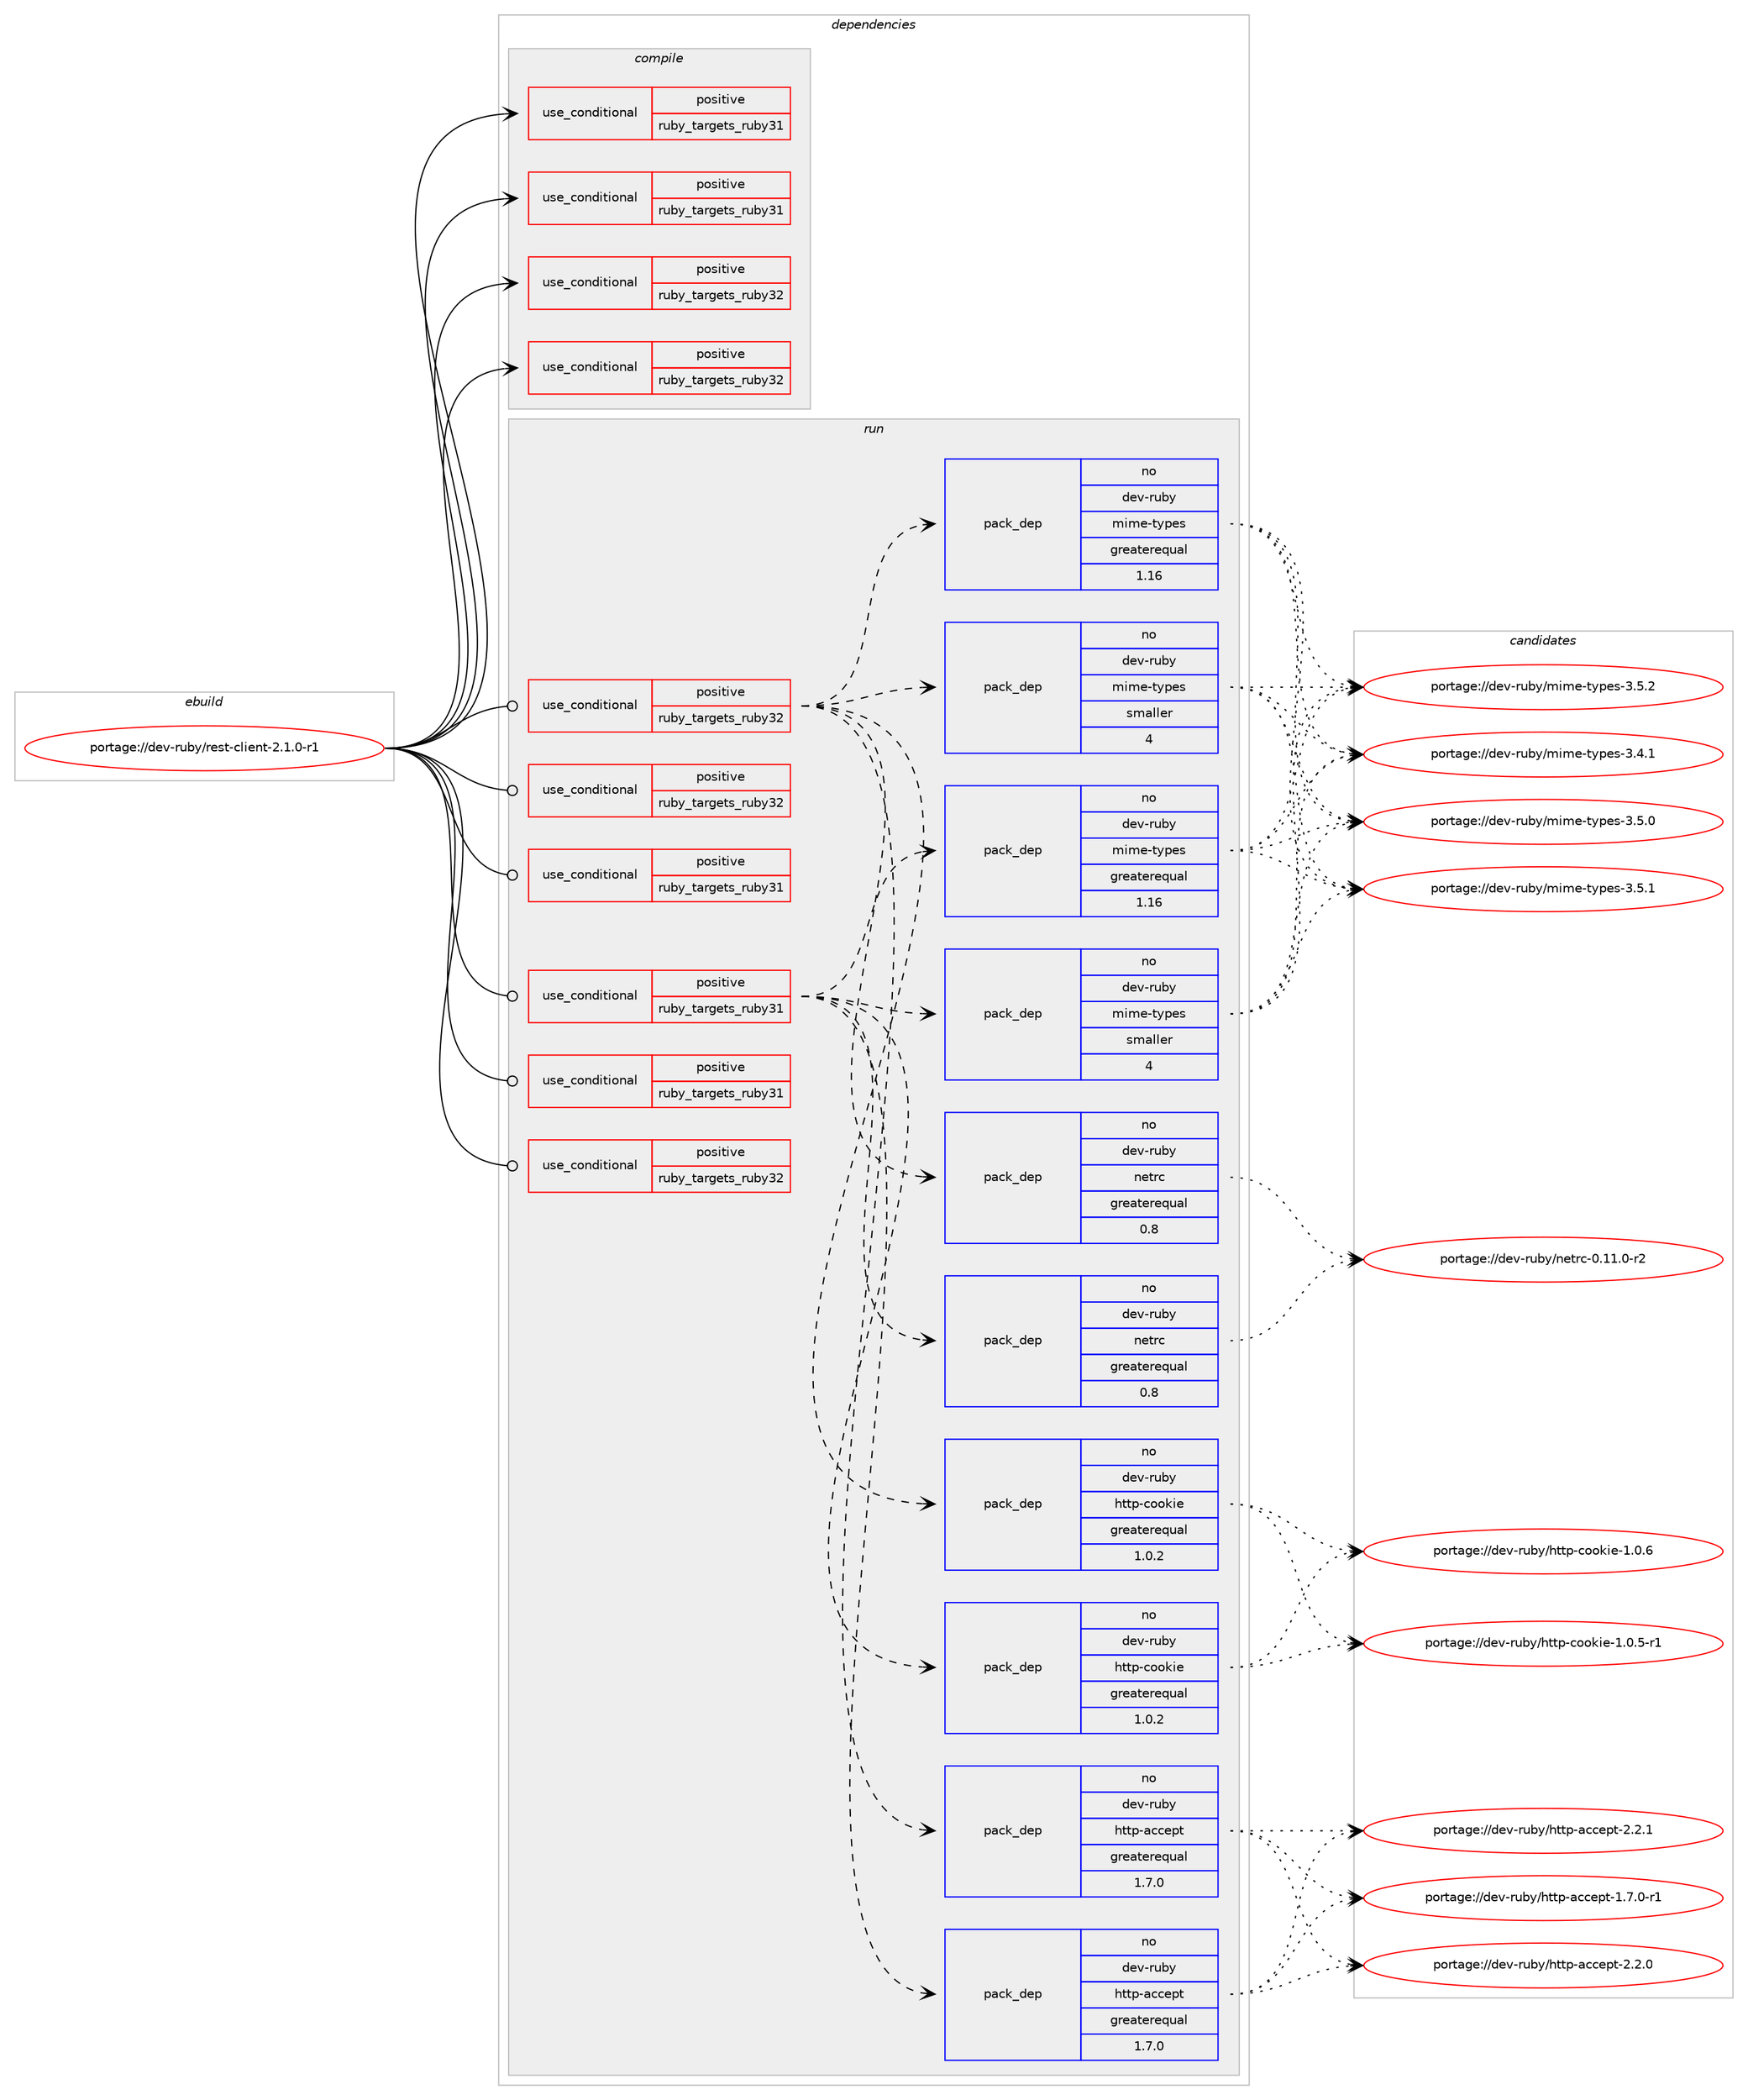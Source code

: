 digraph prolog {

# *************
# Graph options
# *************

newrank=true;
concentrate=true;
compound=true;
graph [rankdir=LR,fontname=Helvetica,fontsize=10,ranksep=1.5];#, ranksep=2.5, nodesep=0.2];
edge  [arrowhead=vee];
node  [fontname=Helvetica,fontsize=10];

# **********
# The ebuild
# **********

subgraph cluster_leftcol {
color=gray;
rank=same;
label=<<i>ebuild</i>>;
id [label="portage://dev-ruby/rest-client-2.1.0-r1", color=red, width=4, href="../dev-ruby/rest-client-2.1.0-r1.svg"];
}

# ****************
# The dependencies
# ****************

subgraph cluster_midcol {
color=gray;
label=<<i>dependencies</i>>;
subgraph cluster_compile {
fillcolor="#eeeeee";
style=filled;
label=<<i>compile</i>>;
subgraph cond52964 {
dependency101442 [label=<<TABLE BORDER="0" CELLBORDER="1" CELLSPACING="0" CELLPADDING="4"><TR><TD ROWSPAN="3" CELLPADDING="10">use_conditional</TD></TR><TR><TD>positive</TD></TR><TR><TD>ruby_targets_ruby31</TD></TR></TABLE>>, shape=none, color=red];
# *** BEGIN UNKNOWN DEPENDENCY TYPE (TODO) ***
# dependency101442 -> package_dependency(portage://dev-ruby/rest-client-2.1.0-r1,install,no,dev-lang,ruby,none,[,,],[slot(3.1)],[])
# *** END UNKNOWN DEPENDENCY TYPE (TODO) ***

}
id:e -> dependency101442:w [weight=20,style="solid",arrowhead="vee"];
subgraph cond52965 {
dependency101443 [label=<<TABLE BORDER="0" CELLBORDER="1" CELLSPACING="0" CELLPADDING="4"><TR><TD ROWSPAN="3" CELLPADDING="10">use_conditional</TD></TR><TR><TD>positive</TD></TR><TR><TD>ruby_targets_ruby31</TD></TR></TABLE>>, shape=none, color=red];
# *** BEGIN UNKNOWN DEPENDENCY TYPE (TODO) ***
# dependency101443 -> package_dependency(portage://dev-ruby/rest-client-2.1.0-r1,install,no,virtual,rubygems,none,[,,],[],[use(enable(ruby_targets_ruby31),negative)])
# *** END UNKNOWN DEPENDENCY TYPE (TODO) ***

}
id:e -> dependency101443:w [weight=20,style="solid",arrowhead="vee"];
subgraph cond52966 {
dependency101444 [label=<<TABLE BORDER="0" CELLBORDER="1" CELLSPACING="0" CELLPADDING="4"><TR><TD ROWSPAN="3" CELLPADDING="10">use_conditional</TD></TR><TR><TD>positive</TD></TR><TR><TD>ruby_targets_ruby32</TD></TR></TABLE>>, shape=none, color=red];
# *** BEGIN UNKNOWN DEPENDENCY TYPE (TODO) ***
# dependency101444 -> package_dependency(portage://dev-ruby/rest-client-2.1.0-r1,install,no,dev-lang,ruby,none,[,,],[slot(3.2)],[])
# *** END UNKNOWN DEPENDENCY TYPE (TODO) ***

}
id:e -> dependency101444:w [weight=20,style="solid",arrowhead="vee"];
subgraph cond52967 {
dependency101445 [label=<<TABLE BORDER="0" CELLBORDER="1" CELLSPACING="0" CELLPADDING="4"><TR><TD ROWSPAN="3" CELLPADDING="10">use_conditional</TD></TR><TR><TD>positive</TD></TR><TR><TD>ruby_targets_ruby32</TD></TR></TABLE>>, shape=none, color=red];
# *** BEGIN UNKNOWN DEPENDENCY TYPE (TODO) ***
# dependency101445 -> package_dependency(portage://dev-ruby/rest-client-2.1.0-r1,install,no,virtual,rubygems,none,[,,],[],[use(enable(ruby_targets_ruby32),negative)])
# *** END UNKNOWN DEPENDENCY TYPE (TODO) ***

}
id:e -> dependency101445:w [weight=20,style="solid",arrowhead="vee"];
}
subgraph cluster_compileandrun {
fillcolor="#eeeeee";
style=filled;
label=<<i>compile and run</i>>;
}
subgraph cluster_run {
fillcolor="#eeeeee";
style=filled;
label=<<i>run</i>>;
subgraph cond52968 {
dependency101446 [label=<<TABLE BORDER="0" CELLBORDER="1" CELLSPACING="0" CELLPADDING="4"><TR><TD ROWSPAN="3" CELLPADDING="10">use_conditional</TD></TR><TR><TD>positive</TD></TR><TR><TD>ruby_targets_ruby31</TD></TR></TABLE>>, shape=none, color=red];
# *** BEGIN UNKNOWN DEPENDENCY TYPE (TODO) ***
# dependency101446 -> package_dependency(portage://dev-ruby/rest-client-2.1.0-r1,run,no,dev-lang,ruby,none,[,,],[slot(3.1)],[])
# *** END UNKNOWN DEPENDENCY TYPE (TODO) ***

}
id:e -> dependency101446:w [weight=20,style="solid",arrowhead="odot"];
subgraph cond52969 {
dependency101447 [label=<<TABLE BORDER="0" CELLBORDER="1" CELLSPACING="0" CELLPADDING="4"><TR><TD ROWSPAN="3" CELLPADDING="10">use_conditional</TD></TR><TR><TD>positive</TD></TR><TR><TD>ruby_targets_ruby31</TD></TR></TABLE>>, shape=none, color=red];
subgraph pack47156 {
dependency101448 [label=<<TABLE BORDER="0" CELLBORDER="1" CELLSPACING="0" CELLPADDING="4" WIDTH="220"><TR><TD ROWSPAN="6" CELLPADDING="30">pack_dep</TD></TR><TR><TD WIDTH="110">no</TD></TR><TR><TD>dev-ruby</TD></TR><TR><TD>http-accept</TD></TR><TR><TD>greaterequal</TD></TR><TR><TD>1.7.0</TD></TR></TABLE>>, shape=none, color=blue];
}
dependency101447:e -> dependency101448:w [weight=20,style="dashed",arrowhead="vee"];
subgraph pack47157 {
dependency101449 [label=<<TABLE BORDER="0" CELLBORDER="1" CELLSPACING="0" CELLPADDING="4" WIDTH="220"><TR><TD ROWSPAN="6" CELLPADDING="30">pack_dep</TD></TR><TR><TD WIDTH="110">no</TD></TR><TR><TD>dev-ruby</TD></TR><TR><TD>http-cookie</TD></TR><TR><TD>greaterequal</TD></TR><TR><TD>1.0.2</TD></TR></TABLE>>, shape=none, color=blue];
}
dependency101447:e -> dependency101449:w [weight=20,style="dashed",arrowhead="vee"];
subgraph pack47158 {
dependency101450 [label=<<TABLE BORDER="0" CELLBORDER="1" CELLSPACING="0" CELLPADDING="4" WIDTH="220"><TR><TD ROWSPAN="6" CELLPADDING="30">pack_dep</TD></TR><TR><TD WIDTH="110">no</TD></TR><TR><TD>dev-ruby</TD></TR><TR><TD>mime-types</TD></TR><TR><TD>greaterequal</TD></TR><TR><TD>1.16</TD></TR></TABLE>>, shape=none, color=blue];
}
dependency101447:e -> dependency101450:w [weight=20,style="dashed",arrowhead="vee"];
subgraph pack47159 {
dependency101451 [label=<<TABLE BORDER="0" CELLBORDER="1" CELLSPACING="0" CELLPADDING="4" WIDTH="220"><TR><TD ROWSPAN="6" CELLPADDING="30">pack_dep</TD></TR><TR><TD WIDTH="110">no</TD></TR><TR><TD>dev-ruby</TD></TR><TR><TD>mime-types</TD></TR><TR><TD>smaller</TD></TR><TR><TD>4</TD></TR></TABLE>>, shape=none, color=blue];
}
dependency101447:e -> dependency101451:w [weight=20,style="dashed",arrowhead="vee"];
subgraph pack47160 {
dependency101452 [label=<<TABLE BORDER="0" CELLBORDER="1" CELLSPACING="0" CELLPADDING="4" WIDTH="220"><TR><TD ROWSPAN="6" CELLPADDING="30">pack_dep</TD></TR><TR><TD WIDTH="110">no</TD></TR><TR><TD>dev-ruby</TD></TR><TR><TD>netrc</TD></TR><TR><TD>greaterequal</TD></TR><TR><TD>0.8</TD></TR></TABLE>>, shape=none, color=blue];
}
dependency101447:e -> dependency101452:w [weight=20,style="dashed",arrowhead="vee"];
}
id:e -> dependency101447:w [weight=20,style="solid",arrowhead="odot"];
subgraph cond52970 {
dependency101453 [label=<<TABLE BORDER="0" CELLBORDER="1" CELLSPACING="0" CELLPADDING="4"><TR><TD ROWSPAN="3" CELLPADDING="10">use_conditional</TD></TR><TR><TD>positive</TD></TR><TR><TD>ruby_targets_ruby31</TD></TR></TABLE>>, shape=none, color=red];
# *** BEGIN UNKNOWN DEPENDENCY TYPE (TODO) ***
# dependency101453 -> package_dependency(portage://dev-ruby/rest-client-2.1.0-r1,run,no,virtual,rubygems,none,[,,],[],[use(enable(ruby_targets_ruby31),negative)])
# *** END UNKNOWN DEPENDENCY TYPE (TODO) ***

}
id:e -> dependency101453:w [weight=20,style="solid",arrowhead="odot"];
subgraph cond52971 {
dependency101454 [label=<<TABLE BORDER="0" CELLBORDER="1" CELLSPACING="0" CELLPADDING="4"><TR><TD ROWSPAN="3" CELLPADDING="10">use_conditional</TD></TR><TR><TD>positive</TD></TR><TR><TD>ruby_targets_ruby32</TD></TR></TABLE>>, shape=none, color=red];
# *** BEGIN UNKNOWN DEPENDENCY TYPE (TODO) ***
# dependency101454 -> package_dependency(portage://dev-ruby/rest-client-2.1.0-r1,run,no,dev-lang,ruby,none,[,,],[slot(3.2)],[])
# *** END UNKNOWN DEPENDENCY TYPE (TODO) ***

}
id:e -> dependency101454:w [weight=20,style="solid",arrowhead="odot"];
subgraph cond52972 {
dependency101455 [label=<<TABLE BORDER="0" CELLBORDER="1" CELLSPACING="0" CELLPADDING="4"><TR><TD ROWSPAN="3" CELLPADDING="10">use_conditional</TD></TR><TR><TD>positive</TD></TR><TR><TD>ruby_targets_ruby32</TD></TR></TABLE>>, shape=none, color=red];
subgraph pack47161 {
dependency101456 [label=<<TABLE BORDER="0" CELLBORDER="1" CELLSPACING="0" CELLPADDING="4" WIDTH="220"><TR><TD ROWSPAN="6" CELLPADDING="30">pack_dep</TD></TR><TR><TD WIDTH="110">no</TD></TR><TR><TD>dev-ruby</TD></TR><TR><TD>http-accept</TD></TR><TR><TD>greaterequal</TD></TR><TR><TD>1.7.0</TD></TR></TABLE>>, shape=none, color=blue];
}
dependency101455:e -> dependency101456:w [weight=20,style="dashed",arrowhead="vee"];
subgraph pack47162 {
dependency101457 [label=<<TABLE BORDER="0" CELLBORDER="1" CELLSPACING="0" CELLPADDING="4" WIDTH="220"><TR><TD ROWSPAN="6" CELLPADDING="30">pack_dep</TD></TR><TR><TD WIDTH="110">no</TD></TR><TR><TD>dev-ruby</TD></TR><TR><TD>http-cookie</TD></TR><TR><TD>greaterequal</TD></TR><TR><TD>1.0.2</TD></TR></TABLE>>, shape=none, color=blue];
}
dependency101455:e -> dependency101457:w [weight=20,style="dashed",arrowhead="vee"];
subgraph pack47163 {
dependency101458 [label=<<TABLE BORDER="0" CELLBORDER="1" CELLSPACING="0" CELLPADDING="4" WIDTH="220"><TR><TD ROWSPAN="6" CELLPADDING="30">pack_dep</TD></TR><TR><TD WIDTH="110">no</TD></TR><TR><TD>dev-ruby</TD></TR><TR><TD>mime-types</TD></TR><TR><TD>greaterequal</TD></TR><TR><TD>1.16</TD></TR></TABLE>>, shape=none, color=blue];
}
dependency101455:e -> dependency101458:w [weight=20,style="dashed",arrowhead="vee"];
subgraph pack47164 {
dependency101459 [label=<<TABLE BORDER="0" CELLBORDER="1" CELLSPACING="0" CELLPADDING="4" WIDTH="220"><TR><TD ROWSPAN="6" CELLPADDING="30">pack_dep</TD></TR><TR><TD WIDTH="110">no</TD></TR><TR><TD>dev-ruby</TD></TR><TR><TD>mime-types</TD></TR><TR><TD>smaller</TD></TR><TR><TD>4</TD></TR></TABLE>>, shape=none, color=blue];
}
dependency101455:e -> dependency101459:w [weight=20,style="dashed",arrowhead="vee"];
subgraph pack47165 {
dependency101460 [label=<<TABLE BORDER="0" CELLBORDER="1" CELLSPACING="0" CELLPADDING="4" WIDTH="220"><TR><TD ROWSPAN="6" CELLPADDING="30">pack_dep</TD></TR><TR><TD WIDTH="110">no</TD></TR><TR><TD>dev-ruby</TD></TR><TR><TD>netrc</TD></TR><TR><TD>greaterequal</TD></TR><TR><TD>0.8</TD></TR></TABLE>>, shape=none, color=blue];
}
dependency101455:e -> dependency101460:w [weight=20,style="dashed",arrowhead="vee"];
}
id:e -> dependency101455:w [weight=20,style="solid",arrowhead="odot"];
subgraph cond52973 {
dependency101461 [label=<<TABLE BORDER="0" CELLBORDER="1" CELLSPACING="0" CELLPADDING="4"><TR><TD ROWSPAN="3" CELLPADDING="10">use_conditional</TD></TR><TR><TD>positive</TD></TR><TR><TD>ruby_targets_ruby32</TD></TR></TABLE>>, shape=none, color=red];
# *** BEGIN UNKNOWN DEPENDENCY TYPE (TODO) ***
# dependency101461 -> package_dependency(portage://dev-ruby/rest-client-2.1.0-r1,run,no,virtual,rubygems,none,[,,],[],[use(enable(ruby_targets_ruby32),negative)])
# *** END UNKNOWN DEPENDENCY TYPE (TODO) ***

}
id:e -> dependency101461:w [weight=20,style="solid",arrowhead="odot"];
}
}

# **************
# The candidates
# **************

subgraph cluster_choices {
rank=same;
color=gray;
label=<<i>candidates</i>>;

subgraph choice47156 {
color=black;
nodesep=1;
choice100101118451141179812147104116116112459799991011121164549465546484511449 [label="portage://dev-ruby/http-accept-1.7.0-r1", color=red, width=4,href="../dev-ruby/http-accept-1.7.0-r1.svg"];
choice10010111845114117981214710411611611245979999101112116455046504648 [label="portage://dev-ruby/http-accept-2.2.0", color=red, width=4,href="../dev-ruby/http-accept-2.2.0.svg"];
choice10010111845114117981214710411611611245979999101112116455046504649 [label="portage://dev-ruby/http-accept-2.2.1", color=red, width=4,href="../dev-ruby/http-accept-2.2.1.svg"];
dependency101448:e -> choice100101118451141179812147104116116112459799991011121164549465546484511449:w [style=dotted,weight="100"];
dependency101448:e -> choice10010111845114117981214710411611611245979999101112116455046504648:w [style=dotted,weight="100"];
dependency101448:e -> choice10010111845114117981214710411611611245979999101112116455046504649:w [style=dotted,weight="100"];
}
subgraph choice47157 {
color=black;
nodesep=1;
choice10010111845114117981214710411611611245991111111071051014549464846534511449 [label="portage://dev-ruby/http-cookie-1.0.5-r1", color=red, width=4,href="../dev-ruby/http-cookie-1.0.5-r1.svg"];
choice1001011184511411798121471041161161124599111111107105101454946484654 [label="portage://dev-ruby/http-cookie-1.0.6", color=red, width=4,href="../dev-ruby/http-cookie-1.0.6.svg"];
dependency101449:e -> choice10010111845114117981214710411611611245991111111071051014549464846534511449:w [style=dotted,weight="100"];
dependency101449:e -> choice1001011184511411798121471041161161124599111111107105101454946484654:w [style=dotted,weight="100"];
}
subgraph choice47158 {
color=black;
nodesep=1;
choice10010111845114117981214710910510910145116121112101115455146524649 [label="portage://dev-ruby/mime-types-3.4.1", color=red, width=4,href="../dev-ruby/mime-types-3.4.1.svg"];
choice10010111845114117981214710910510910145116121112101115455146534648 [label="portage://dev-ruby/mime-types-3.5.0", color=red, width=4,href="../dev-ruby/mime-types-3.5.0.svg"];
choice10010111845114117981214710910510910145116121112101115455146534649 [label="portage://dev-ruby/mime-types-3.5.1", color=red, width=4,href="../dev-ruby/mime-types-3.5.1.svg"];
choice10010111845114117981214710910510910145116121112101115455146534650 [label="portage://dev-ruby/mime-types-3.5.2", color=red, width=4,href="../dev-ruby/mime-types-3.5.2.svg"];
dependency101450:e -> choice10010111845114117981214710910510910145116121112101115455146524649:w [style=dotted,weight="100"];
dependency101450:e -> choice10010111845114117981214710910510910145116121112101115455146534648:w [style=dotted,weight="100"];
dependency101450:e -> choice10010111845114117981214710910510910145116121112101115455146534649:w [style=dotted,weight="100"];
dependency101450:e -> choice10010111845114117981214710910510910145116121112101115455146534650:w [style=dotted,weight="100"];
}
subgraph choice47159 {
color=black;
nodesep=1;
choice10010111845114117981214710910510910145116121112101115455146524649 [label="portage://dev-ruby/mime-types-3.4.1", color=red, width=4,href="../dev-ruby/mime-types-3.4.1.svg"];
choice10010111845114117981214710910510910145116121112101115455146534648 [label="portage://dev-ruby/mime-types-3.5.0", color=red, width=4,href="../dev-ruby/mime-types-3.5.0.svg"];
choice10010111845114117981214710910510910145116121112101115455146534649 [label="portage://dev-ruby/mime-types-3.5.1", color=red, width=4,href="../dev-ruby/mime-types-3.5.1.svg"];
choice10010111845114117981214710910510910145116121112101115455146534650 [label="portage://dev-ruby/mime-types-3.5.2", color=red, width=4,href="../dev-ruby/mime-types-3.5.2.svg"];
dependency101451:e -> choice10010111845114117981214710910510910145116121112101115455146524649:w [style=dotted,weight="100"];
dependency101451:e -> choice10010111845114117981214710910510910145116121112101115455146534648:w [style=dotted,weight="100"];
dependency101451:e -> choice10010111845114117981214710910510910145116121112101115455146534649:w [style=dotted,weight="100"];
dependency101451:e -> choice10010111845114117981214710910510910145116121112101115455146534650:w [style=dotted,weight="100"];
}
subgraph choice47160 {
color=black;
nodesep=1;
choice10010111845114117981214711010111611499454846494946484511450 [label="portage://dev-ruby/netrc-0.11.0-r2", color=red, width=4,href="../dev-ruby/netrc-0.11.0-r2.svg"];
dependency101452:e -> choice10010111845114117981214711010111611499454846494946484511450:w [style=dotted,weight="100"];
}
subgraph choice47161 {
color=black;
nodesep=1;
choice100101118451141179812147104116116112459799991011121164549465546484511449 [label="portage://dev-ruby/http-accept-1.7.0-r1", color=red, width=4,href="../dev-ruby/http-accept-1.7.0-r1.svg"];
choice10010111845114117981214710411611611245979999101112116455046504648 [label="portage://dev-ruby/http-accept-2.2.0", color=red, width=4,href="../dev-ruby/http-accept-2.2.0.svg"];
choice10010111845114117981214710411611611245979999101112116455046504649 [label="portage://dev-ruby/http-accept-2.2.1", color=red, width=4,href="../dev-ruby/http-accept-2.2.1.svg"];
dependency101456:e -> choice100101118451141179812147104116116112459799991011121164549465546484511449:w [style=dotted,weight="100"];
dependency101456:e -> choice10010111845114117981214710411611611245979999101112116455046504648:w [style=dotted,weight="100"];
dependency101456:e -> choice10010111845114117981214710411611611245979999101112116455046504649:w [style=dotted,weight="100"];
}
subgraph choice47162 {
color=black;
nodesep=1;
choice10010111845114117981214710411611611245991111111071051014549464846534511449 [label="portage://dev-ruby/http-cookie-1.0.5-r1", color=red, width=4,href="../dev-ruby/http-cookie-1.0.5-r1.svg"];
choice1001011184511411798121471041161161124599111111107105101454946484654 [label="portage://dev-ruby/http-cookie-1.0.6", color=red, width=4,href="../dev-ruby/http-cookie-1.0.6.svg"];
dependency101457:e -> choice10010111845114117981214710411611611245991111111071051014549464846534511449:w [style=dotted,weight="100"];
dependency101457:e -> choice1001011184511411798121471041161161124599111111107105101454946484654:w [style=dotted,weight="100"];
}
subgraph choice47163 {
color=black;
nodesep=1;
choice10010111845114117981214710910510910145116121112101115455146524649 [label="portage://dev-ruby/mime-types-3.4.1", color=red, width=4,href="../dev-ruby/mime-types-3.4.1.svg"];
choice10010111845114117981214710910510910145116121112101115455146534648 [label="portage://dev-ruby/mime-types-3.5.0", color=red, width=4,href="../dev-ruby/mime-types-3.5.0.svg"];
choice10010111845114117981214710910510910145116121112101115455146534649 [label="portage://dev-ruby/mime-types-3.5.1", color=red, width=4,href="../dev-ruby/mime-types-3.5.1.svg"];
choice10010111845114117981214710910510910145116121112101115455146534650 [label="portage://dev-ruby/mime-types-3.5.2", color=red, width=4,href="../dev-ruby/mime-types-3.5.2.svg"];
dependency101458:e -> choice10010111845114117981214710910510910145116121112101115455146524649:w [style=dotted,weight="100"];
dependency101458:e -> choice10010111845114117981214710910510910145116121112101115455146534648:w [style=dotted,weight="100"];
dependency101458:e -> choice10010111845114117981214710910510910145116121112101115455146534649:w [style=dotted,weight="100"];
dependency101458:e -> choice10010111845114117981214710910510910145116121112101115455146534650:w [style=dotted,weight="100"];
}
subgraph choice47164 {
color=black;
nodesep=1;
choice10010111845114117981214710910510910145116121112101115455146524649 [label="portage://dev-ruby/mime-types-3.4.1", color=red, width=4,href="../dev-ruby/mime-types-3.4.1.svg"];
choice10010111845114117981214710910510910145116121112101115455146534648 [label="portage://dev-ruby/mime-types-3.5.0", color=red, width=4,href="../dev-ruby/mime-types-3.5.0.svg"];
choice10010111845114117981214710910510910145116121112101115455146534649 [label="portage://dev-ruby/mime-types-3.5.1", color=red, width=4,href="../dev-ruby/mime-types-3.5.1.svg"];
choice10010111845114117981214710910510910145116121112101115455146534650 [label="portage://dev-ruby/mime-types-3.5.2", color=red, width=4,href="../dev-ruby/mime-types-3.5.2.svg"];
dependency101459:e -> choice10010111845114117981214710910510910145116121112101115455146524649:w [style=dotted,weight="100"];
dependency101459:e -> choice10010111845114117981214710910510910145116121112101115455146534648:w [style=dotted,weight="100"];
dependency101459:e -> choice10010111845114117981214710910510910145116121112101115455146534649:w [style=dotted,weight="100"];
dependency101459:e -> choice10010111845114117981214710910510910145116121112101115455146534650:w [style=dotted,weight="100"];
}
subgraph choice47165 {
color=black;
nodesep=1;
choice10010111845114117981214711010111611499454846494946484511450 [label="portage://dev-ruby/netrc-0.11.0-r2", color=red, width=4,href="../dev-ruby/netrc-0.11.0-r2.svg"];
dependency101460:e -> choice10010111845114117981214711010111611499454846494946484511450:w [style=dotted,weight="100"];
}
}

}
